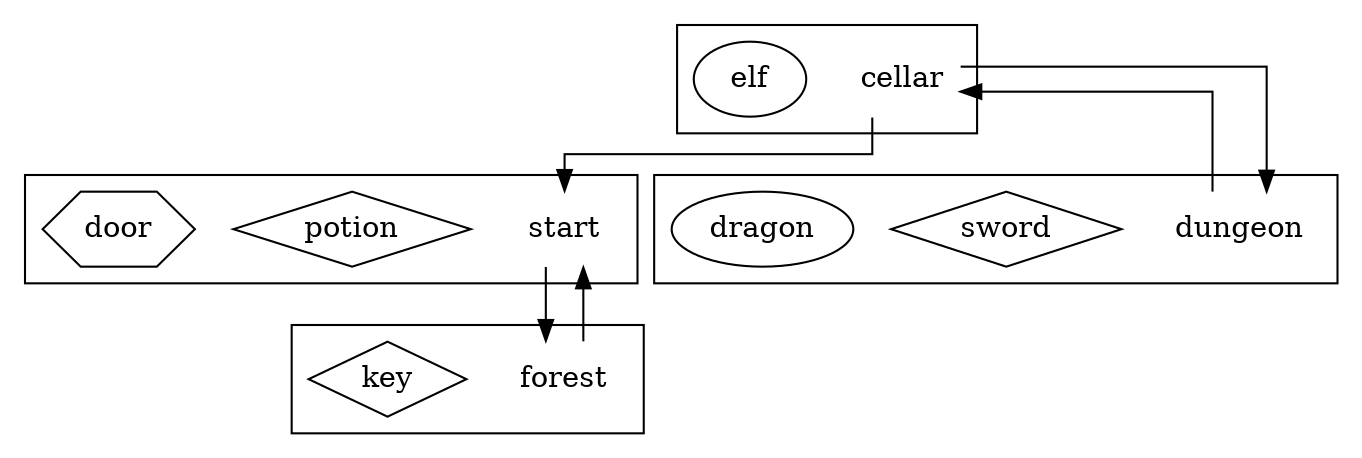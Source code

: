 digraph layout {
    /* ortho splines just makes the arrows into straight lines (rather than curvy ones !) */
    splines = ortho;
    node [shape = "rect"];

    subgraph locations {
        subgraph cluster001 {
            node [shape = "none"];
            start [description = "An empty room"];
            subgraph artefacts {
                node [shape = "diamond"];
                potion [description = "Magic potion"];
            }
            subgraph furniture {
                node [shape = "hexagon"];
                door [description = "Wooden door"];
            }
        }

        subgraph cluster002 {
            node [shape = "none"];
            forest [description = "A dark forest"];
            subgraph artefacts {
                node [shape = "diamond"];
                key [description = "Brass key"];
            }
        }

        subgraph cluster003 {
            node [shape = "none"];
            cellar [description = "A dusty cellar"]
            subgraph characters {
                node [shape = "ellipse"];
                elf [description = "Angry Elf"];
            }
        }
         subgraph cluster004 {
                 node [shape = "none"];
                 dungeon [description = "A deadly dungeon"]
                  subgraph artefacts {
                   node [shape = "diamond"];
                   sword [description = "An enchanted sword"];
                   }
                  subgraph characters {
                  node [shape = "ellipse"];
                  dragon [description = "An Angry Dragon"];
                  }
          }

    }

    subgraph paths {
        start -> forest;
        forest -> start;
        cellar -> start;
        cellar -> dungeon;
        dungeon -> cellar;
    }

}
